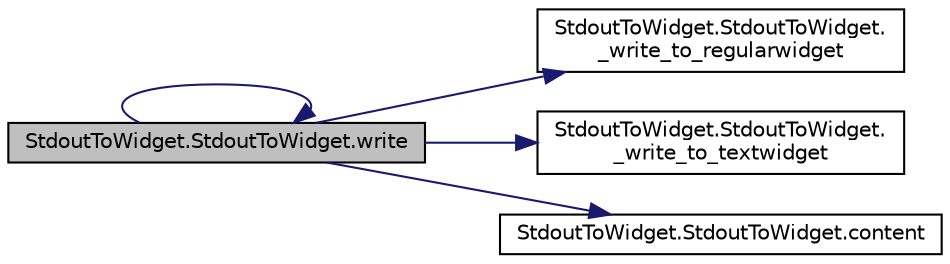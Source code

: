digraph "StdoutToWidget.StdoutToWidget.write"
{
 // LATEX_PDF_SIZE
  edge [fontname="Helvetica",fontsize="10",labelfontname="Helvetica",labelfontsize="10"];
  node [fontname="Helvetica",fontsize="10",shape=record];
  rankdir="LR";
  Node1 [label="StdoutToWidget.StdoutToWidget.write",height=0.2,width=0.4,color="black", fillcolor="grey75", style="filled", fontcolor="black",tooltip=" "];
  Node1 -> Node2 [color="midnightblue",fontsize="10",style="solid",fontname="Helvetica"];
  Node2 [label="StdoutToWidget.StdoutToWidget.\l_write_to_regularwidget",height=0.2,width=0.4,color="black", fillcolor="white", style="filled",URL="$class_stdout_to_widget_1_1_stdout_to_widget.html#a9a9362d225caffdf1c9878ca6985a8e3",tooltip=" "];
  Node1 -> Node3 [color="midnightblue",fontsize="10",style="solid",fontname="Helvetica"];
  Node3 [label="StdoutToWidget.StdoutToWidget.\l_write_to_textwidget",height=0.2,width=0.4,color="black", fillcolor="white", style="filled",URL="$class_stdout_to_widget_1_1_stdout_to_widget.html#a4fddbc67a4b8c4e072ff91f9cf4b2a2b",tooltip=" "];
  Node1 -> Node4 [color="midnightblue",fontsize="10",style="solid",fontname="Helvetica"];
  Node4 [label="StdoutToWidget.StdoutToWidget.content",height=0.2,width=0.4,color="black", fillcolor="white", style="filled",URL="$class_stdout_to_widget_1_1_stdout_to_widget.html#a40c3a2c87ed1306fe3d86d58e63b8f51",tooltip=" "];
  Node1 -> Node1 [color="midnightblue",fontsize="10",style="solid",fontname="Helvetica"];
}
